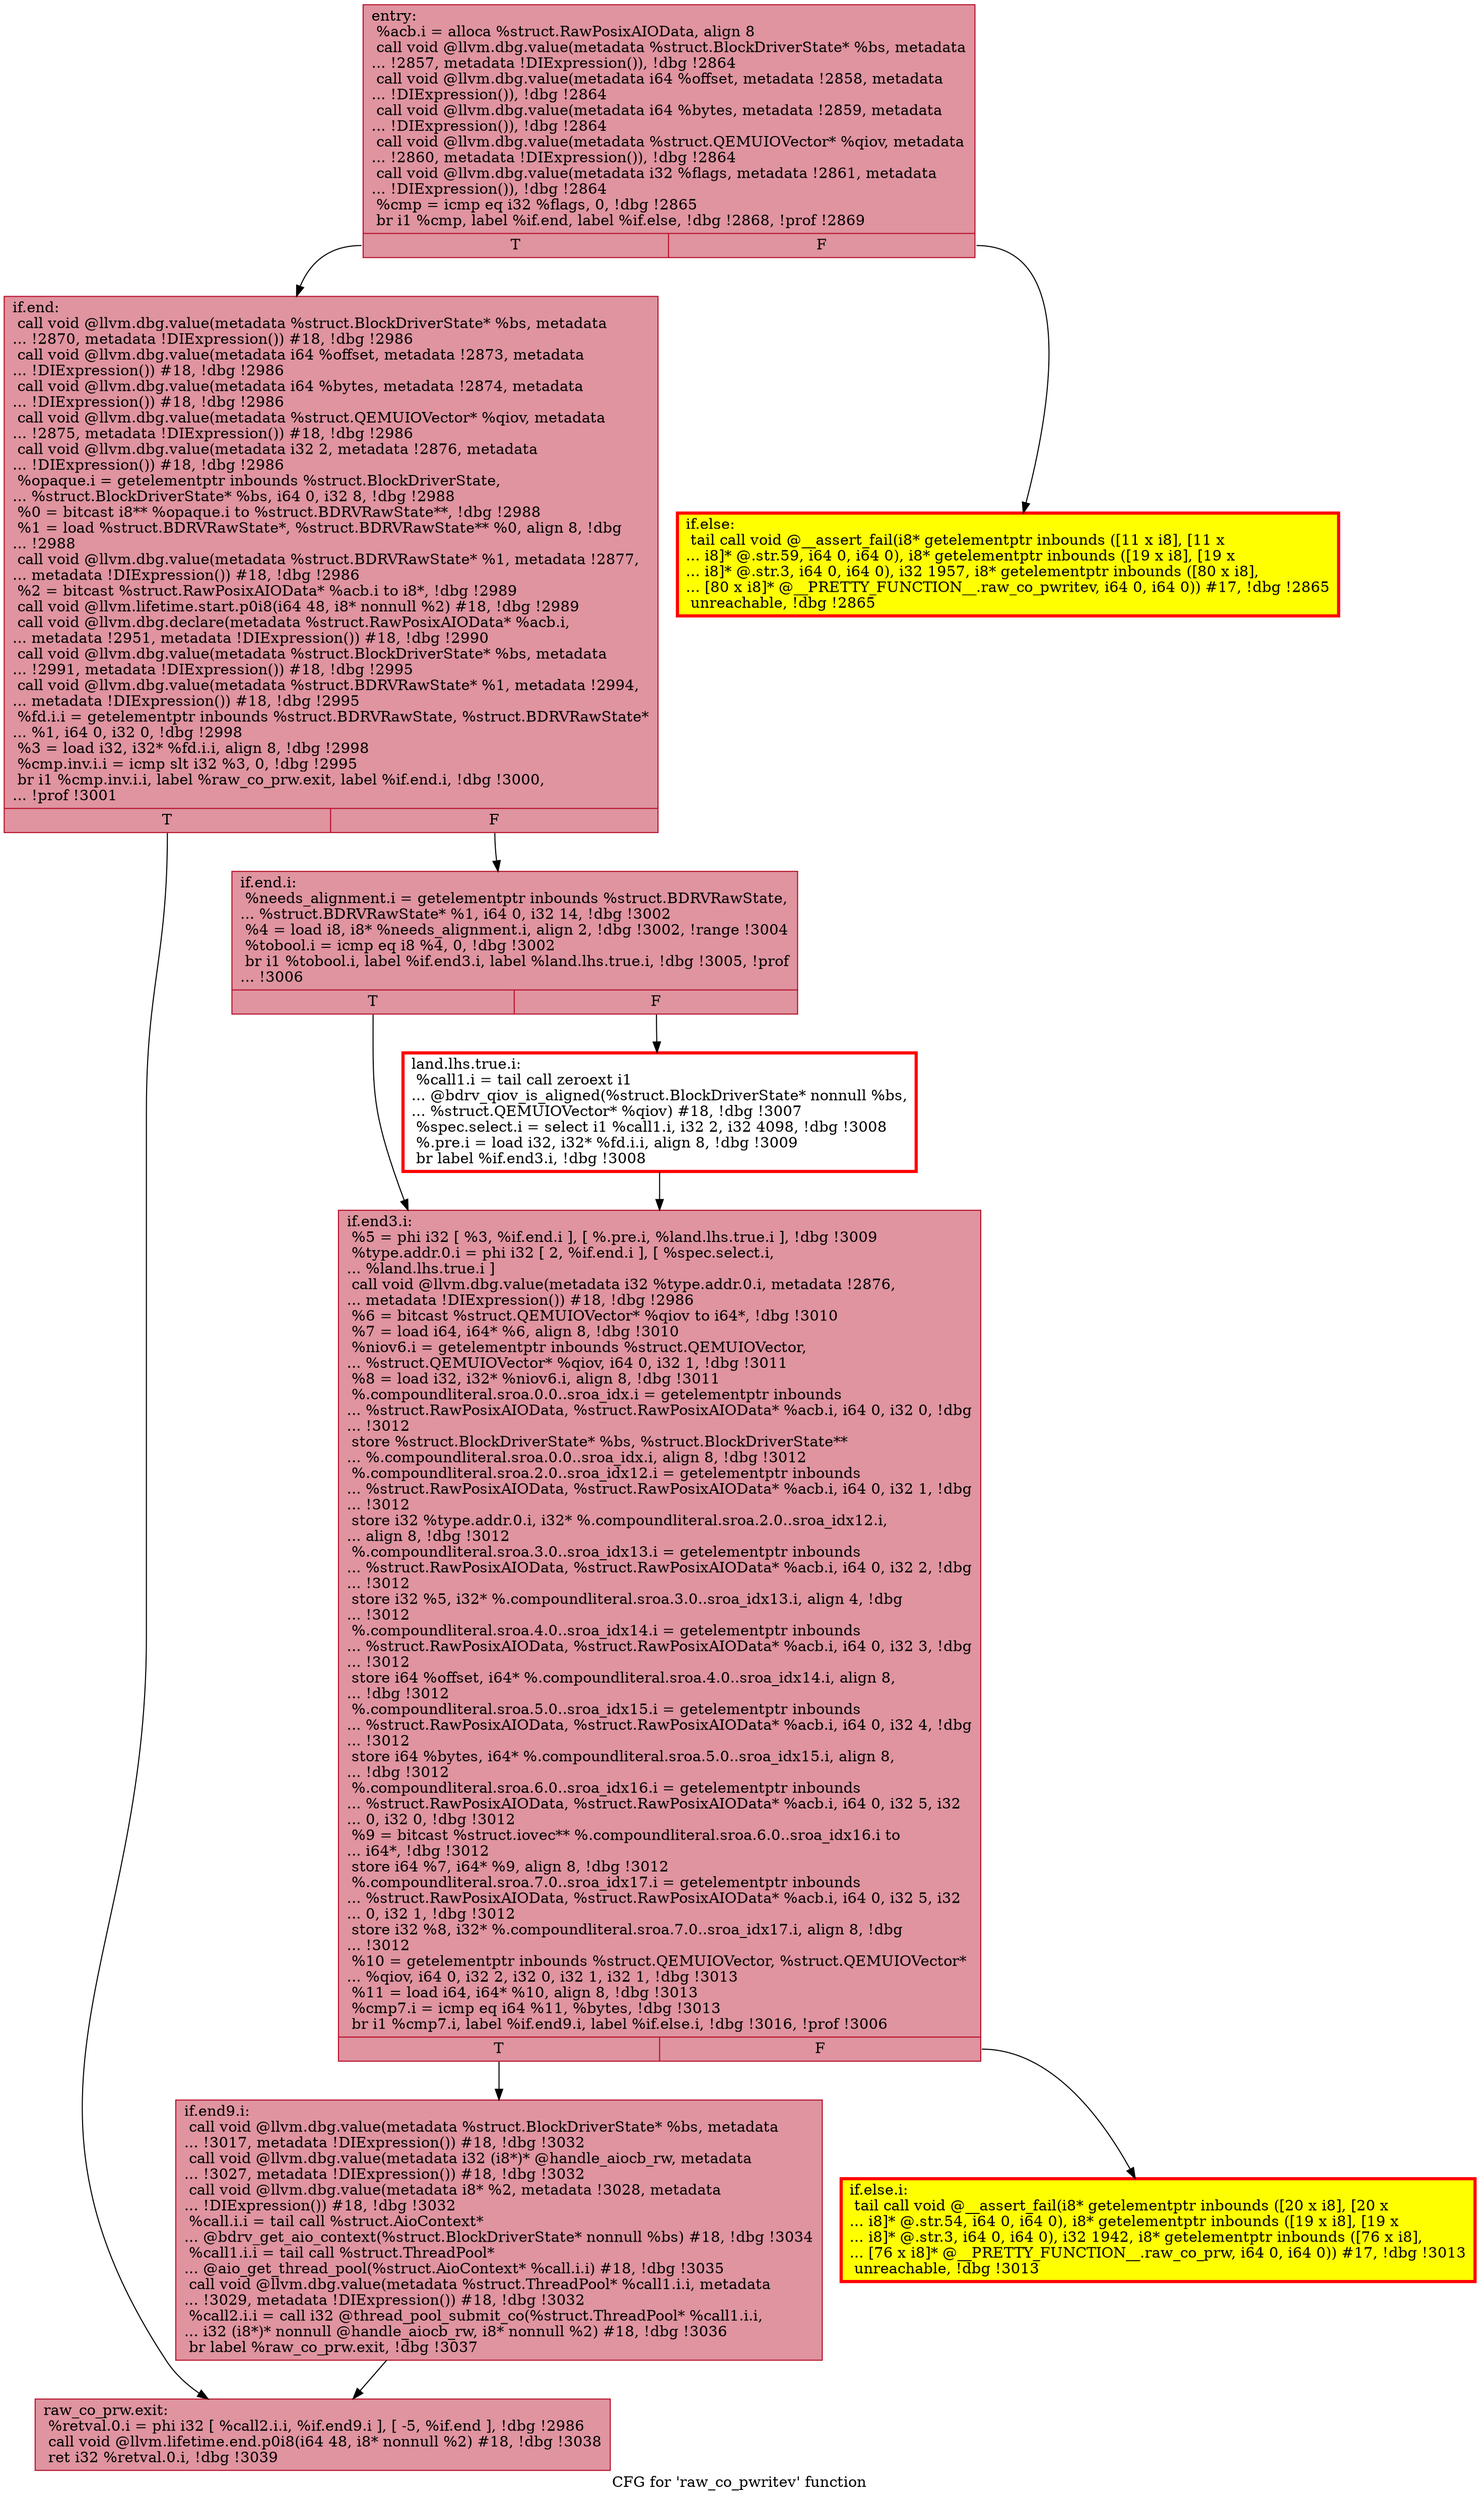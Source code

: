 digraph "CFG for 'raw_co_pwritev' function" {
	label="CFG for 'raw_co_pwritev' function";

	Node0x555822eeed30 [shape=record,color="#b70d28ff", style=filled, fillcolor="#b70d2870",label="{entry:\l  %acb.i = alloca %struct.RawPosixAIOData, align 8\l  call void @llvm.dbg.value(metadata %struct.BlockDriverState* %bs, metadata\l... !2857, metadata !DIExpression()), !dbg !2864\l  call void @llvm.dbg.value(metadata i64 %offset, metadata !2858, metadata\l... !DIExpression()), !dbg !2864\l  call void @llvm.dbg.value(metadata i64 %bytes, metadata !2859, metadata\l... !DIExpression()), !dbg !2864\l  call void @llvm.dbg.value(metadata %struct.QEMUIOVector* %qiov, metadata\l... !2860, metadata !DIExpression()), !dbg !2864\l  call void @llvm.dbg.value(metadata i32 %flags, metadata !2861, metadata\l... !DIExpression()), !dbg !2864\l  %cmp = icmp eq i32 %flags, 0, !dbg !2865\l  br i1 %cmp, label %if.end, label %if.else, !dbg !2868, !prof !2869\l|{<s0>T|<s1>F}}"];
	Node0x555822eeed30:s0 -> Node0x5558231c0b90;
	Node0x555822eeed30:s1 -> Node0x5558231c0be0;
	Node0x5558231c0be0 [shape=record,penwidth=3.0, style="filled", color="red", fillcolor="yellow",label="{if.else:                                          \l  tail call void @__assert_fail(i8* getelementptr inbounds ([11 x i8], [11 x\l... i8]* @.str.59, i64 0, i64 0), i8* getelementptr inbounds ([19 x i8], [19 x\l... i8]* @.str.3, i64 0, i64 0), i32 1957, i8* getelementptr inbounds ([80 x i8],\l... [80 x i8]* @__PRETTY_FUNCTION__.raw_co_pwritev, i64 0, i64 0)) #17, !dbg !2865\l  unreachable, !dbg !2865\l}"];
	Node0x5558231c0b90 [shape=record,color="#b70d28ff", style=filled, fillcolor="#b70d2870",label="{if.end:                                           \l  call void @llvm.dbg.value(metadata %struct.BlockDriverState* %bs, metadata\l... !2870, metadata !DIExpression()) #18, !dbg !2986\l  call void @llvm.dbg.value(metadata i64 %offset, metadata !2873, metadata\l... !DIExpression()) #18, !dbg !2986\l  call void @llvm.dbg.value(metadata i64 %bytes, metadata !2874, metadata\l... !DIExpression()) #18, !dbg !2986\l  call void @llvm.dbg.value(metadata %struct.QEMUIOVector* %qiov, metadata\l... !2875, metadata !DIExpression()) #18, !dbg !2986\l  call void @llvm.dbg.value(metadata i32 2, metadata !2876, metadata\l... !DIExpression()) #18, !dbg !2986\l  %opaque.i = getelementptr inbounds %struct.BlockDriverState,\l... %struct.BlockDriverState* %bs, i64 0, i32 8, !dbg !2988\l  %0 = bitcast i8** %opaque.i to %struct.BDRVRawState**, !dbg !2988\l  %1 = load %struct.BDRVRawState*, %struct.BDRVRawState** %0, align 8, !dbg\l... !2988\l  call void @llvm.dbg.value(metadata %struct.BDRVRawState* %1, metadata !2877,\l... metadata !DIExpression()) #18, !dbg !2986\l  %2 = bitcast %struct.RawPosixAIOData* %acb.i to i8*, !dbg !2989\l  call void @llvm.lifetime.start.p0i8(i64 48, i8* nonnull %2) #18, !dbg !2989\l  call void @llvm.dbg.declare(metadata %struct.RawPosixAIOData* %acb.i,\l... metadata !2951, metadata !DIExpression()) #18, !dbg !2990\l  call void @llvm.dbg.value(metadata %struct.BlockDriverState* %bs, metadata\l... !2991, metadata !DIExpression()) #18, !dbg !2995\l  call void @llvm.dbg.value(metadata %struct.BDRVRawState* %1, metadata !2994,\l... metadata !DIExpression()) #18, !dbg !2995\l  %fd.i.i = getelementptr inbounds %struct.BDRVRawState, %struct.BDRVRawState*\l... %1, i64 0, i32 0, !dbg !2998\l  %3 = load i32, i32* %fd.i.i, align 8, !dbg !2998\l  %cmp.inv.i.i = icmp slt i32 %3, 0, !dbg !2995\l  br i1 %cmp.inv.i.i, label %raw_co_prw.exit, label %if.end.i, !dbg !3000,\l... !prof !3001\l|{<s0>T|<s1>F}}"];
	Node0x5558231c0b90:s0 -> Node0x555823123f20;
	Node0x5558231c0b90:s1 -> Node0x555823334460;
	Node0x555823334460 [shape=record,color="#b70d28ff", style=filled, fillcolor="#b70d2870",label="{if.end.i:                                         \l  %needs_alignment.i = getelementptr inbounds %struct.BDRVRawState,\l... %struct.BDRVRawState* %1, i64 0, i32 14, !dbg !3002\l  %4 = load i8, i8* %needs_alignment.i, align 2, !dbg !3002, !range !3004\l  %tobool.i = icmp eq i8 %4, 0, !dbg !3002\l  br i1 %tobool.i, label %if.end3.i, label %land.lhs.true.i, !dbg !3005, !prof\l... !3006\l|{<s0>T|<s1>F}}"];
	Node0x555823334460:s0 -> Node0x55582312fd80;
	Node0x555823334460:s1 -> Node0x5558232e7950;
	Node0x5558232e7950 [shape=record,penwidth=3.0, color="red",label="{land.lhs.true.i:                                  \l  %call1.i = tail call zeroext i1\l... @bdrv_qiov_is_aligned(%struct.BlockDriverState* nonnull %bs,\l... %struct.QEMUIOVector* %qiov) #18, !dbg !3007\l  %spec.select.i = select i1 %call1.i, i32 2, i32 4098, !dbg !3008\l  %.pre.i = load i32, i32* %fd.i.i, align 8, !dbg !3009\l  br label %if.end3.i, !dbg !3008\l}"];
	Node0x5558232e7950 -> Node0x55582312fd80;
	Node0x55582312fd80 [shape=record,color="#b70d28ff", style=filled, fillcolor="#b70d2870",label="{if.end3.i:                                        \l  %5 = phi i32 [ %3, %if.end.i ], [ %.pre.i, %land.lhs.true.i ], !dbg !3009\l  %type.addr.0.i = phi i32 [ 2, %if.end.i ], [ %spec.select.i,\l... %land.lhs.true.i ]\l  call void @llvm.dbg.value(metadata i32 %type.addr.0.i, metadata !2876,\l... metadata !DIExpression()) #18, !dbg !2986\l  %6 = bitcast %struct.QEMUIOVector* %qiov to i64*, !dbg !3010\l  %7 = load i64, i64* %6, align 8, !dbg !3010\l  %niov6.i = getelementptr inbounds %struct.QEMUIOVector,\l... %struct.QEMUIOVector* %qiov, i64 0, i32 1, !dbg !3011\l  %8 = load i32, i32* %niov6.i, align 8, !dbg !3011\l  %.compoundliteral.sroa.0.0..sroa_idx.i = getelementptr inbounds\l... %struct.RawPosixAIOData, %struct.RawPosixAIOData* %acb.i, i64 0, i32 0, !dbg\l... !3012\l  store %struct.BlockDriverState* %bs, %struct.BlockDriverState**\l... %.compoundliteral.sroa.0.0..sroa_idx.i, align 8, !dbg !3012\l  %.compoundliteral.sroa.2.0..sroa_idx12.i = getelementptr inbounds\l... %struct.RawPosixAIOData, %struct.RawPosixAIOData* %acb.i, i64 0, i32 1, !dbg\l... !3012\l  store i32 %type.addr.0.i, i32* %.compoundliteral.sroa.2.0..sroa_idx12.i,\l... align 8, !dbg !3012\l  %.compoundliteral.sroa.3.0..sroa_idx13.i = getelementptr inbounds\l... %struct.RawPosixAIOData, %struct.RawPosixAIOData* %acb.i, i64 0, i32 2, !dbg\l... !3012\l  store i32 %5, i32* %.compoundliteral.sroa.3.0..sroa_idx13.i, align 4, !dbg\l... !3012\l  %.compoundliteral.sroa.4.0..sroa_idx14.i = getelementptr inbounds\l... %struct.RawPosixAIOData, %struct.RawPosixAIOData* %acb.i, i64 0, i32 3, !dbg\l... !3012\l  store i64 %offset, i64* %.compoundliteral.sroa.4.0..sroa_idx14.i, align 8,\l... !dbg !3012\l  %.compoundliteral.sroa.5.0..sroa_idx15.i = getelementptr inbounds\l... %struct.RawPosixAIOData, %struct.RawPosixAIOData* %acb.i, i64 0, i32 4, !dbg\l... !3012\l  store i64 %bytes, i64* %.compoundliteral.sroa.5.0..sroa_idx15.i, align 8,\l... !dbg !3012\l  %.compoundliteral.sroa.6.0..sroa_idx16.i = getelementptr inbounds\l... %struct.RawPosixAIOData, %struct.RawPosixAIOData* %acb.i, i64 0, i32 5, i32\l... 0, i32 0, !dbg !3012\l  %9 = bitcast %struct.iovec** %.compoundliteral.sroa.6.0..sroa_idx16.i to\l... i64*, !dbg !3012\l  store i64 %7, i64* %9, align 8, !dbg !3012\l  %.compoundliteral.sroa.7.0..sroa_idx17.i = getelementptr inbounds\l... %struct.RawPosixAIOData, %struct.RawPosixAIOData* %acb.i, i64 0, i32 5, i32\l... 0, i32 1, !dbg !3012\l  store i32 %8, i32* %.compoundliteral.sroa.7.0..sroa_idx17.i, align 8, !dbg\l... !3012\l  %10 = getelementptr inbounds %struct.QEMUIOVector, %struct.QEMUIOVector*\l... %qiov, i64 0, i32 2, i32 0, i32 1, i32 1, !dbg !3013\l  %11 = load i64, i64* %10, align 8, !dbg !3013\l  %cmp7.i = icmp eq i64 %11, %bytes, !dbg !3013\l  br i1 %cmp7.i, label %if.end9.i, label %if.else.i, !dbg !3016, !prof !3006\l|{<s0>T|<s1>F}}"];
	Node0x55582312fd80:s0 -> Node0x5558230f8bc0;
	Node0x55582312fd80:s1 -> Node0x5558231d9c50;
	Node0x5558231d9c50 [shape=record,penwidth=3.0, style="filled", color="red", fillcolor="yellow",label="{if.else.i:                                        \l  tail call void @__assert_fail(i8* getelementptr inbounds ([20 x i8], [20 x\l... i8]* @.str.54, i64 0, i64 0), i8* getelementptr inbounds ([19 x i8], [19 x\l... i8]* @.str.3, i64 0, i64 0), i32 1942, i8* getelementptr inbounds ([76 x i8],\l... [76 x i8]* @__PRETTY_FUNCTION__.raw_co_prw, i64 0, i64 0)) #17, !dbg !3013\l  unreachable, !dbg !3013\l}"];
	Node0x5558230f8bc0 [shape=record,color="#b70d28ff", style=filled, fillcolor="#b70d2870",label="{if.end9.i:                                        \l  call void @llvm.dbg.value(metadata %struct.BlockDriverState* %bs, metadata\l... !3017, metadata !DIExpression()) #18, !dbg !3032\l  call void @llvm.dbg.value(metadata i32 (i8*)* @handle_aiocb_rw, metadata\l... !3027, metadata !DIExpression()) #18, !dbg !3032\l  call void @llvm.dbg.value(metadata i8* %2, metadata !3028, metadata\l... !DIExpression()) #18, !dbg !3032\l  %call.i.i = tail call %struct.AioContext*\l... @bdrv_get_aio_context(%struct.BlockDriverState* nonnull %bs) #18, !dbg !3034\l  %call1.i.i = tail call %struct.ThreadPool*\l... @aio_get_thread_pool(%struct.AioContext* %call.i.i) #18, !dbg !3035\l  call void @llvm.dbg.value(metadata %struct.ThreadPool* %call1.i.i, metadata\l... !3029, metadata !DIExpression()) #18, !dbg !3032\l  %call2.i.i = call i32 @thread_pool_submit_co(%struct.ThreadPool* %call1.i.i,\l... i32 (i8*)* nonnull @handle_aiocb_rw, i8* nonnull %2) #18, !dbg !3036\l  br label %raw_co_prw.exit, !dbg !3037\l}"];
	Node0x5558230f8bc0 -> Node0x555823123f20;
	Node0x555823123f20 [shape=record,color="#b70d28ff", style=filled, fillcolor="#b70d2870",label="{raw_co_prw.exit:                                  \l  %retval.0.i = phi i32 [ %call2.i.i, %if.end9.i ], [ -5, %if.end ], !dbg !2986\l  call void @llvm.lifetime.end.p0i8(i64 48, i8* nonnull %2) #18, !dbg !3038\l  ret i32 %retval.0.i, !dbg !3039\l}"];
}
